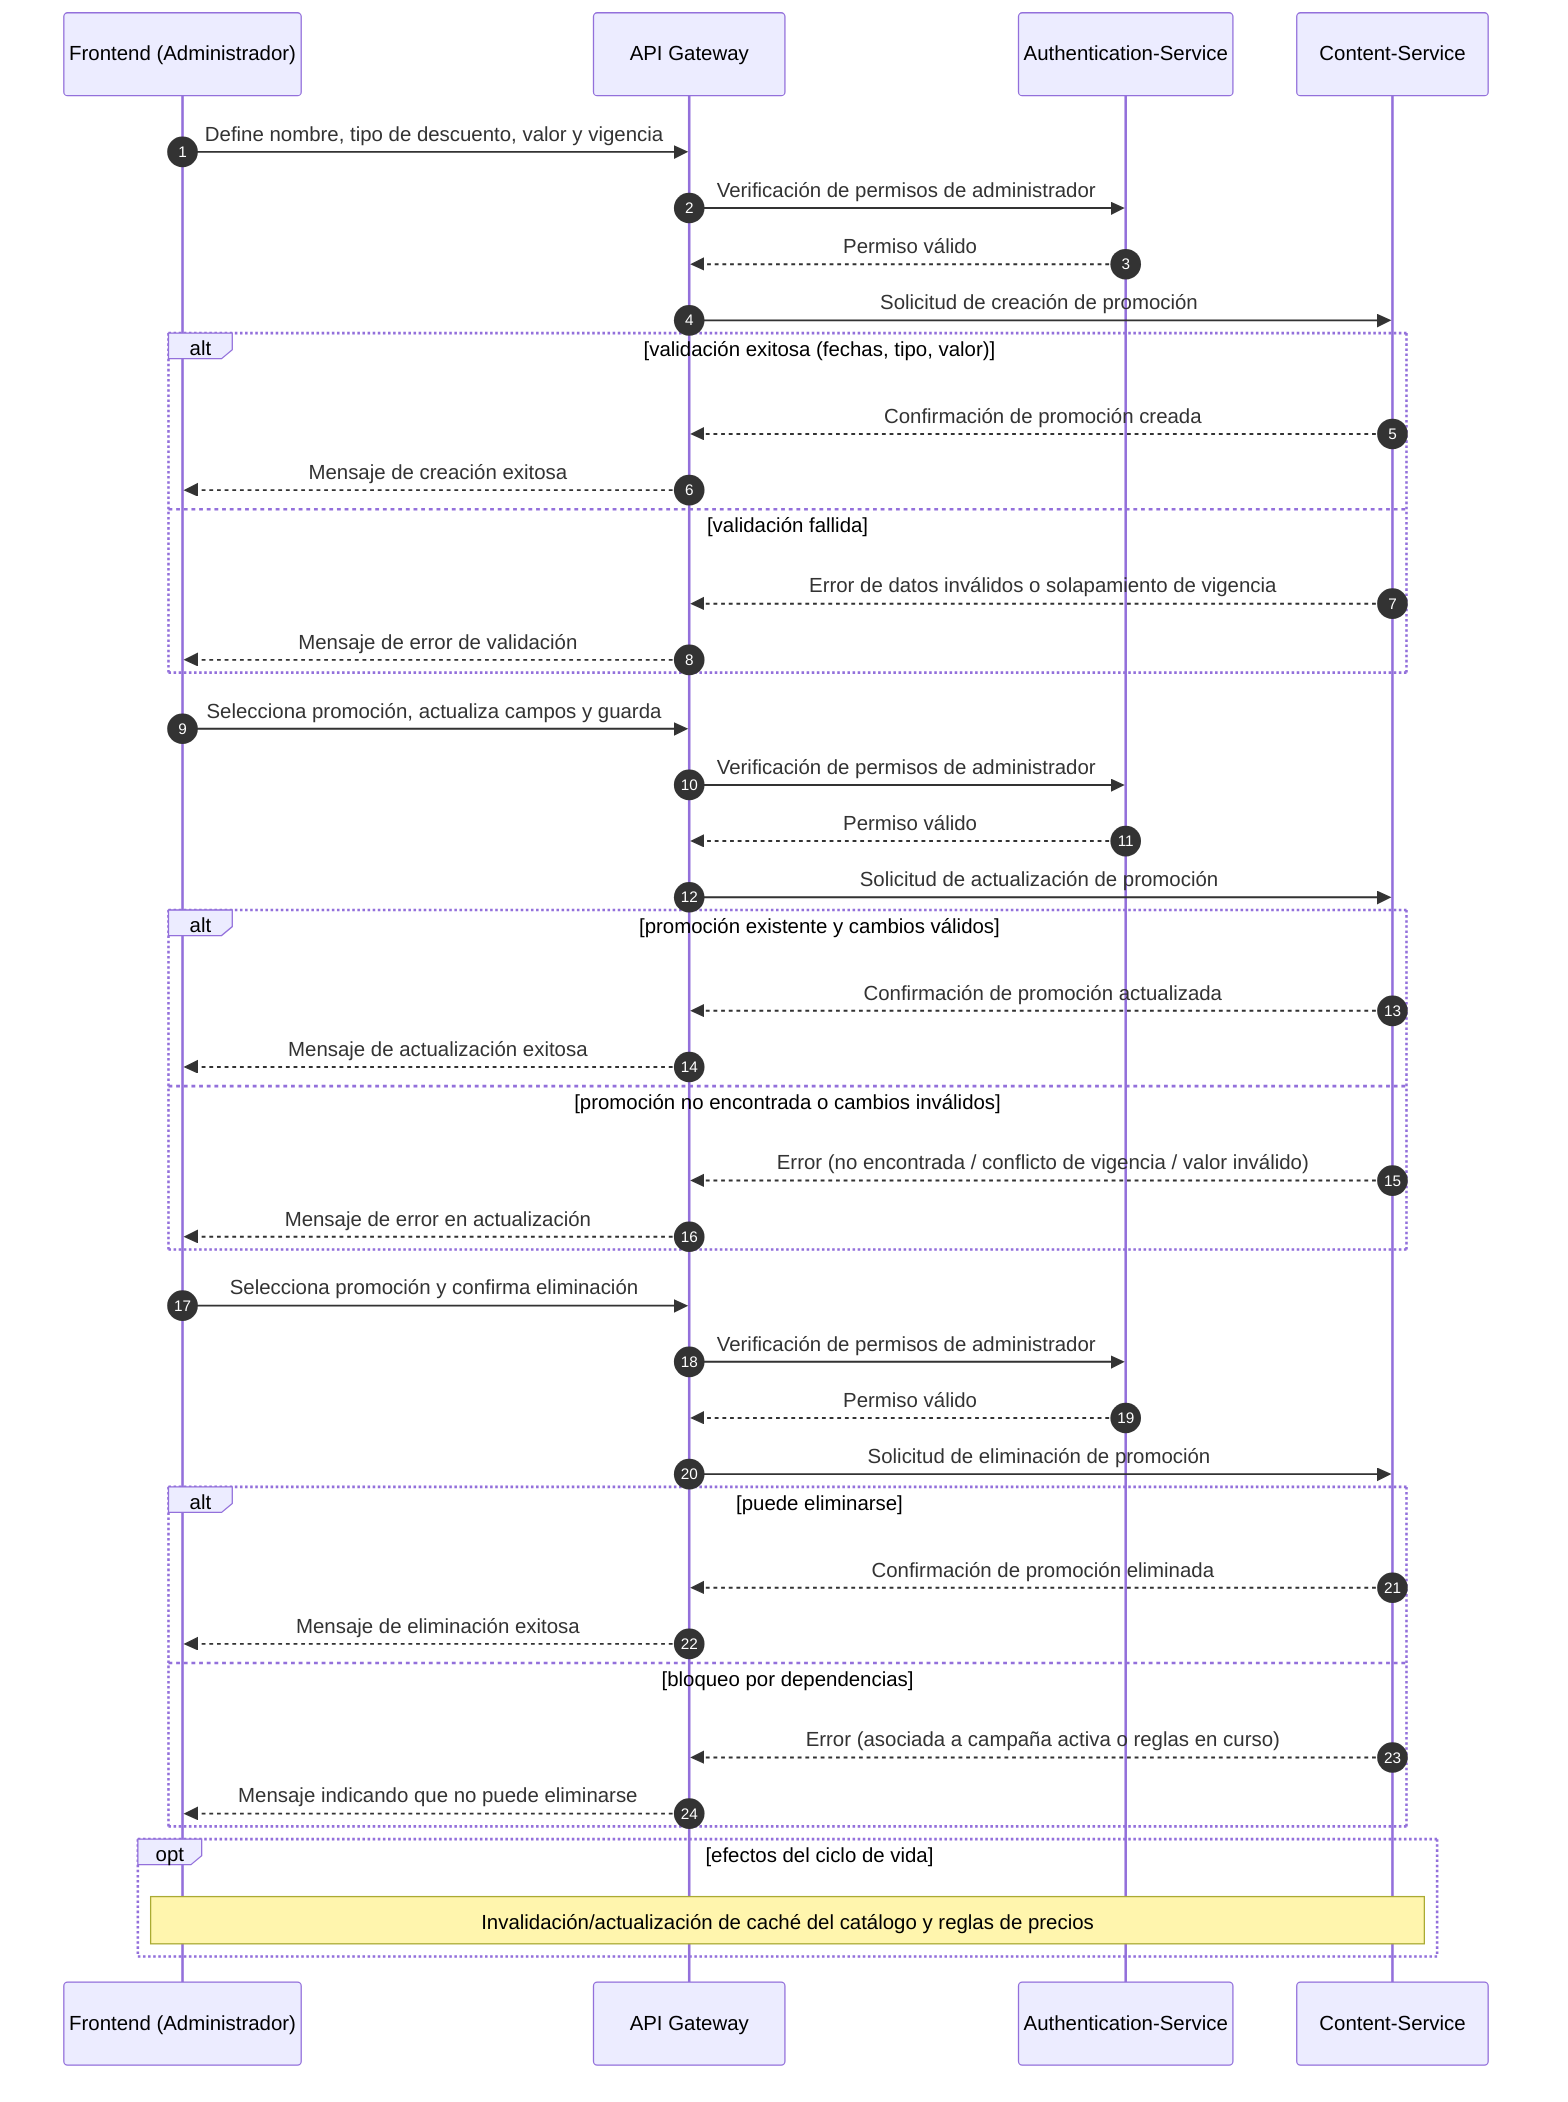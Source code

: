 sequenceDiagram
autonumber
participant AdminFE as Frontend (Administrador)
participant GW as API Gateway
participant AUTH as Authentication-Service
participant CT as Content-Service

AdminFE->>GW: Define nombre, tipo de descuento, valor y vigencia; 
GW->>AUTH: Verificación de permisos de administrador
AUTH-->>GW: Permiso válido
GW->>CT: Solicitud de creación de promoción
alt validación exitosa (fechas, tipo, valor)
  CT-->>GW: Confirmación de promoción creada
  GW-->>AdminFE: Mensaje de creación exitosa
else validación fallida
  CT-->>GW: Error de datos inválidos o solapamiento de vigencia
  GW-->>AdminFE: Mensaje de error de validación
end

AdminFE->>GW: Selecciona promoción, actualiza campos y guarda
GW->>AUTH: Verificación de permisos de administrador
AUTH-->>GW: Permiso válido
GW->>CT: Solicitud de actualización de promoción
alt promoción existente y cambios válidos
  CT-->>GW: Confirmación de promoción actualizada
  GW-->>AdminFE: Mensaje de actualización exitosa
else promoción no encontrada o cambios inválidos
  CT-->>GW: Error (no encontrada / conflicto de vigencia / valor inválido)
  GW-->>AdminFE: Mensaje de error en actualización
end

AdminFE->>GW: Selecciona promoción y confirma eliminación
GW->>AUTH: Verificación de permisos de administrador
AUTH-->>GW: Permiso válido
GW->>CT: Solicitud de eliminación de promoción
alt puede eliminarse
  CT-->>GW: Confirmación de promoción eliminada
  GW-->>AdminFE: Mensaje de eliminación exitosa
else bloqueo por dependencias
  CT-->>GW: Error (asociada a campaña activa o reglas en curso)
  GW-->>AdminFE: Mensaje indicando que no puede eliminarse
end

opt efectos del ciclo de vida
  Note over CT,AdminFE: Invalidación/actualización de caché del catálogo y reglas de precios
end